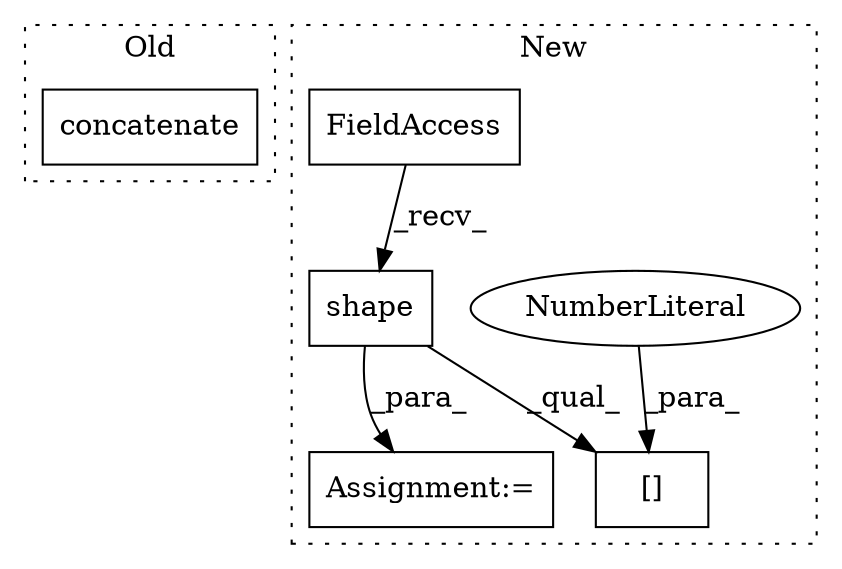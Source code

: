 digraph G {
subgraph cluster0 {
1 [label="concatenate" a="32" s="3107,3181" l="12,1" shape="box"];
label = "Old";
style="dotted";
}
subgraph cluster1 {
2 [label="shape" a="32" s="3214,3225" l="6,1" shape="box"];
3 [label="Assignment:=" a="7" s="3393" l="1" shape="box"];
4 [label="[]" a="2" s="3189,3228" l="38,1" shape="box"];
5 [label="NumberLiteral" a="34" s="3227" l="1" shape="ellipse"];
6 [label="FieldAccess" a="22" s="3189" l="24" shape="box"];
label = "New";
style="dotted";
}
2 -> 3 [label="_para_"];
2 -> 4 [label="_qual_"];
5 -> 4 [label="_para_"];
6 -> 2 [label="_recv_"];
}